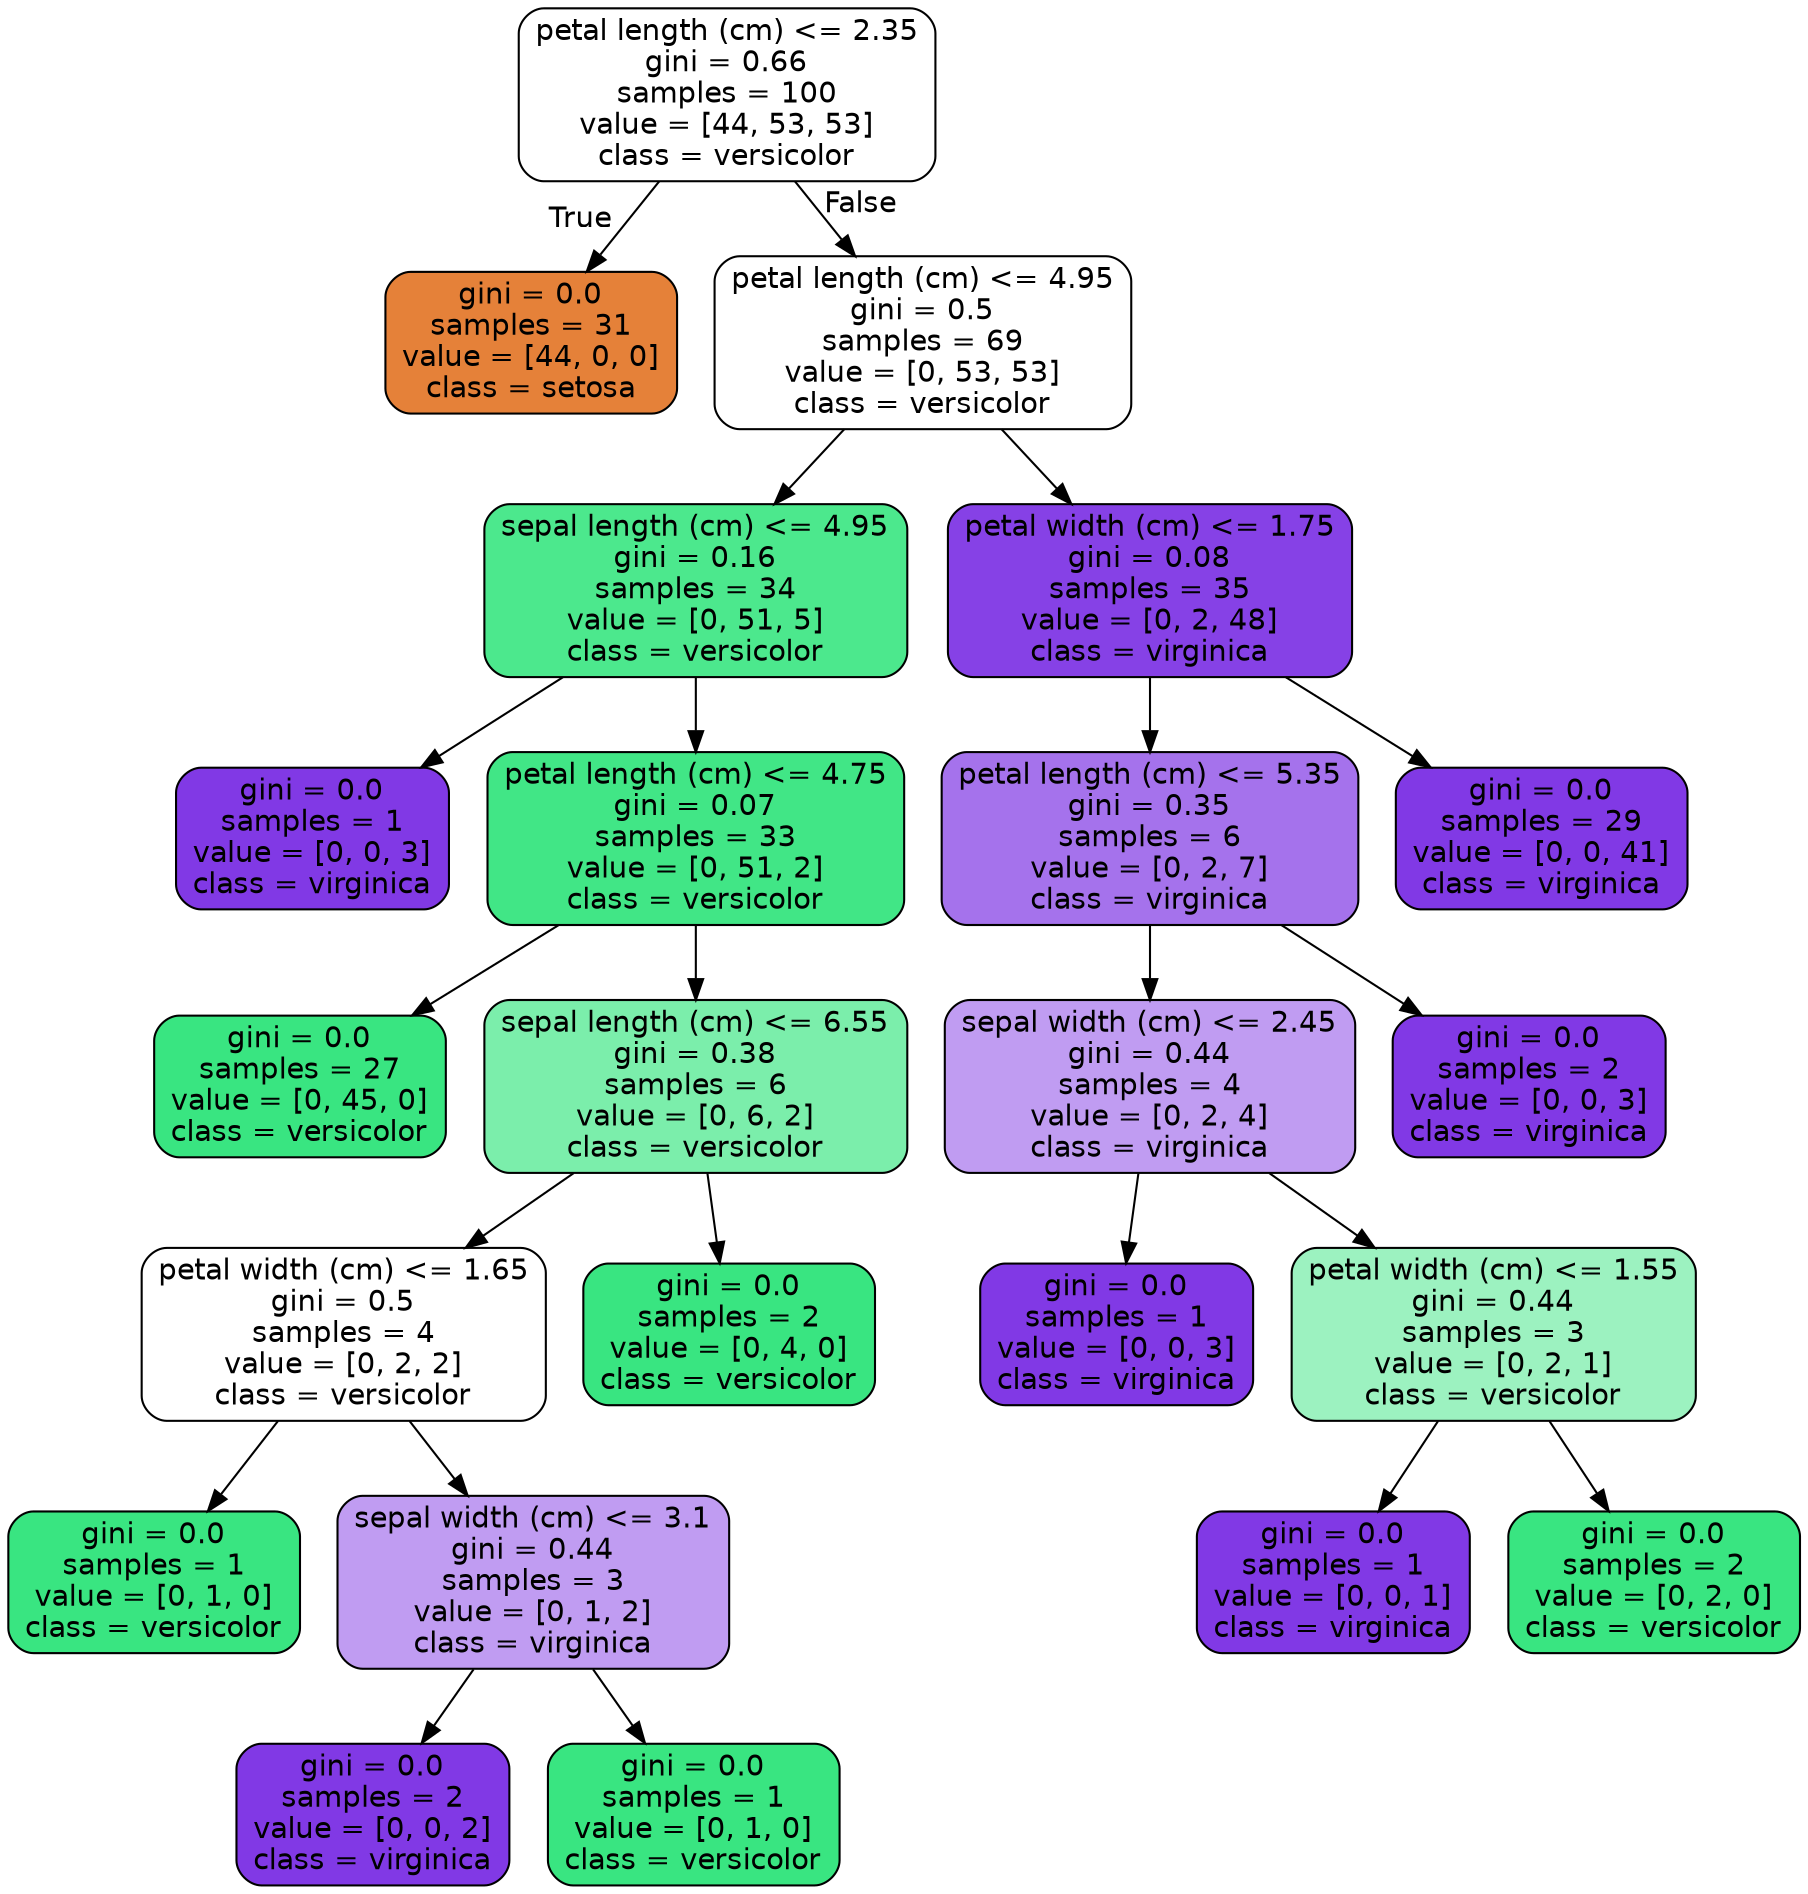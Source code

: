 digraph Tree {
node [shape=box, style="filled, rounded", color="black", fontname="helvetica"] ;
edge [fontname="helvetica"] ;
0 [label="petal length (cm) <= 2.35\ngini = 0.66\nsamples = 100\nvalue = [44, 53, 53]\nclass = versicolor", fillcolor="#ffffff"] ;
1 [label="gini = 0.0\nsamples = 31\nvalue = [44, 0, 0]\nclass = setosa", fillcolor="#e58139"] ;
0 -> 1 [labeldistance=2.5, labelangle=45, headlabel="True"] ;
2 [label="petal length (cm) <= 4.95\ngini = 0.5\nsamples = 69\nvalue = [0, 53, 53]\nclass = versicolor", fillcolor="#ffffff"] ;
0 -> 2 [labeldistance=2.5, labelangle=-45, headlabel="False"] ;
3 [label="sepal length (cm) <= 4.95\ngini = 0.16\nsamples = 34\nvalue = [0, 51, 5]\nclass = versicolor", fillcolor="#4ce88d"] ;
2 -> 3 ;
4 [label="gini = 0.0\nsamples = 1\nvalue = [0, 0, 3]\nclass = virginica", fillcolor="#8139e5"] ;
3 -> 4 ;
5 [label="petal length (cm) <= 4.75\ngini = 0.07\nsamples = 33\nvalue = [0, 51, 2]\nclass = versicolor", fillcolor="#41e686"] ;
3 -> 5 ;
6 [label="gini = 0.0\nsamples = 27\nvalue = [0, 45, 0]\nclass = versicolor", fillcolor="#39e581"] ;
5 -> 6 ;
7 [label="sepal length (cm) <= 6.55\ngini = 0.38\nsamples = 6\nvalue = [0, 6, 2]\nclass = versicolor", fillcolor="#7beeab"] ;
5 -> 7 ;
8 [label="petal width (cm) <= 1.65\ngini = 0.5\nsamples = 4\nvalue = [0, 2, 2]\nclass = versicolor", fillcolor="#ffffff"] ;
7 -> 8 ;
9 [label="gini = 0.0\nsamples = 1\nvalue = [0, 1, 0]\nclass = versicolor", fillcolor="#39e581"] ;
8 -> 9 ;
10 [label="sepal width (cm) <= 3.1\ngini = 0.44\nsamples = 3\nvalue = [0, 1, 2]\nclass = virginica", fillcolor="#c09cf2"] ;
8 -> 10 ;
11 [label="gini = 0.0\nsamples = 2\nvalue = [0, 0, 2]\nclass = virginica", fillcolor="#8139e5"] ;
10 -> 11 ;
12 [label="gini = 0.0\nsamples = 1\nvalue = [0, 1, 0]\nclass = versicolor", fillcolor="#39e581"] ;
10 -> 12 ;
13 [label="gini = 0.0\nsamples = 2\nvalue = [0, 4, 0]\nclass = versicolor", fillcolor="#39e581"] ;
7 -> 13 ;
14 [label="petal width (cm) <= 1.75\ngini = 0.08\nsamples = 35\nvalue = [0, 2, 48]\nclass = virginica", fillcolor="#8641e6"] ;
2 -> 14 ;
15 [label="petal length (cm) <= 5.35\ngini = 0.35\nsamples = 6\nvalue = [0, 2, 7]\nclass = virginica", fillcolor="#a572ec"] ;
14 -> 15 ;
16 [label="sepal width (cm) <= 2.45\ngini = 0.44\nsamples = 4\nvalue = [0, 2, 4]\nclass = virginica", fillcolor="#c09cf2"] ;
15 -> 16 ;
17 [label="gini = 0.0\nsamples = 1\nvalue = [0, 0, 3]\nclass = virginica", fillcolor="#8139e5"] ;
16 -> 17 ;
18 [label="petal width (cm) <= 1.55\ngini = 0.44\nsamples = 3\nvalue = [0, 2, 1]\nclass = versicolor", fillcolor="#9cf2c0"] ;
16 -> 18 ;
19 [label="gini = 0.0\nsamples = 1\nvalue = [0, 0, 1]\nclass = virginica", fillcolor="#8139e5"] ;
18 -> 19 ;
20 [label="gini = 0.0\nsamples = 2\nvalue = [0, 2, 0]\nclass = versicolor", fillcolor="#39e581"] ;
18 -> 20 ;
21 [label="gini = 0.0\nsamples = 2\nvalue = [0, 0, 3]\nclass = virginica", fillcolor="#8139e5"] ;
15 -> 21 ;
22 [label="gini = 0.0\nsamples = 29\nvalue = [0, 0, 41]\nclass = virginica", fillcolor="#8139e5"] ;
14 -> 22 ;
}